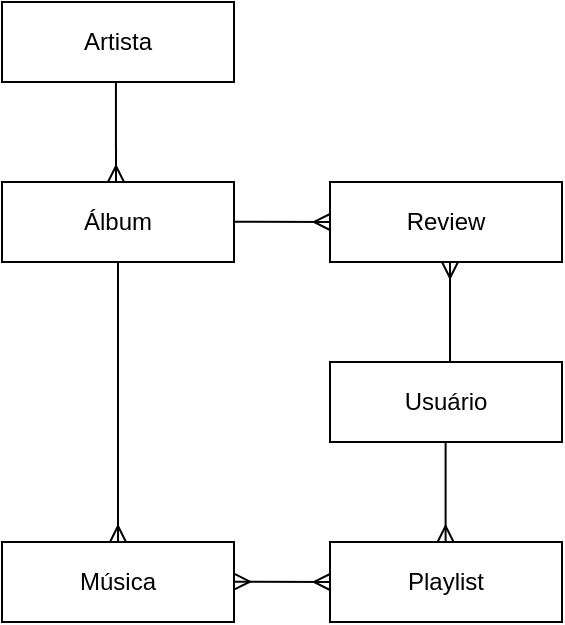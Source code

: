 <mxfile version="28.2.5">
  <diagram name="Página-1" id="g66wc-3yDGLsgSv-LL70">
    <mxGraphModel dx="815" dy="445" grid="1" gridSize="10" guides="1" tooltips="1" connect="1" arrows="1" fold="1" page="1" pageScale="1" pageWidth="827" pageHeight="1169" math="0" shadow="0">
      <root>
        <mxCell id="0" />
        <mxCell id="1" parent="0" />
        <mxCell id="9iA9CJVX4aUKCYg15hFe-1" value="Música" style="whiteSpace=wrap;html=1;align=center;" vertex="1" parent="1">
          <mxGeometry x="356" y="400" width="116" height="40" as="geometry" />
        </mxCell>
        <mxCell id="9iA9CJVX4aUKCYg15hFe-2" value="Álbum" style="whiteSpace=wrap;html=1;align=center;" vertex="1" parent="1">
          <mxGeometry x="356" y="220" width="116" height="40" as="geometry" />
        </mxCell>
        <mxCell id="9iA9CJVX4aUKCYg15hFe-3" value="Artista" style="whiteSpace=wrap;html=1;align=center;" vertex="1" parent="1">
          <mxGeometry x="356" y="130" width="116" height="40" as="geometry" />
        </mxCell>
        <mxCell id="9iA9CJVX4aUKCYg15hFe-4" value="Review" style="whiteSpace=wrap;html=1;align=center;" vertex="1" parent="1">
          <mxGeometry x="520" y="220" width="116" height="40" as="geometry" />
        </mxCell>
        <mxCell id="9iA9CJVX4aUKCYg15hFe-7" value="Playlist" style="whiteSpace=wrap;html=1;align=center;" vertex="1" parent="1">
          <mxGeometry x="520" y="400" width="116" height="40" as="geometry" />
        </mxCell>
        <mxCell id="9iA9CJVX4aUKCYg15hFe-8" value="Usuário" style="whiteSpace=wrap;html=1;align=center;" vertex="1" parent="1">
          <mxGeometry x="520" y="310" width="116" height="40" as="geometry" />
        </mxCell>
        <mxCell id="9iA9CJVX4aUKCYg15hFe-21" value="" style="fontSize=12;html=1;endArrow=ERmany;rounded=0;" edge="1" parent="1">
          <mxGeometry width="100" height="100" relative="1" as="geometry">
            <mxPoint x="580" y="310" as="sourcePoint" />
            <mxPoint x="580" y="260" as="targetPoint" />
          </mxGeometry>
        </mxCell>
        <mxCell id="9iA9CJVX4aUKCYg15hFe-22" value="" style="fontSize=12;html=1;endArrow=none;rounded=0;startArrow=ERmany;startFill=0;endFill=0;" edge="1" parent="1">
          <mxGeometry width="100" height="100" relative="1" as="geometry">
            <mxPoint x="577.8" y="400" as="sourcePoint" />
            <mxPoint x="577.8" y="350" as="targetPoint" />
          </mxGeometry>
        </mxCell>
        <mxCell id="9iA9CJVX4aUKCYg15hFe-23" value="" style="fontSize=12;html=1;endArrow=none;rounded=0;startArrow=ERmany;startFill=0;endFill=0;exitX=0.5;exitY=0;exitDx=0;exitDy=0;" edge="1" parent="1" source="9iA9CJVX4aUKCYg15hFe-1">
          <mxGeometry width="100" height="100" relative="1" as="geometry">
            <mxPoint x="414" y="310" as="sourcePoint" />
            <mxPoint x="414" y="260" as="targetPoint" />
          </mxGeometry>
        </mxCell>
        <mxCell id="9iA9CJVX4aUKCYg15hFe-24" value="" style="fontSize=12;html=1;endArrow=none;rounded=0;startArrow=ERmany;startFill=0;endFill=0;exitX=0.5;exitY=0;exitDx=0;exitDy=0;entryX=0.491;entryY=1.004;entryDx=0;entryDy=0;entryPerimeter=0;" edge="1" parent="1" target="9iA9CJVX4aUKCYg15hFe-3">
          <mxGeometry width="100" height="100" relative="1" as="geometry">
            <mxPoint x="413" y="220" as="sourcePoint" />
            <mxPoint x="413" y="80" as="targetPoint" />
          </mxGeometry>
        </mxCell>
        <mxCell id="9iA9CJVX4aUKCYg15hFe-25" value="" style="fontSize=12;html=1;endArrow=none;rounded=0;startArrow=ERmany;startFill=0;endFill=0;exitX=0;exitY=0.5;exitDx=0;exitDy=0;" edge="1" parent="1" source="9iA9CJVX4aUKCYg15hFe-4">
          <mxGeometry width="100" height="100" relative="1" as="geometry">
            <mxPoint x="510" y="239.83" as="sourcePoint" />
            <mxPoint x="472" y="239.83" as="targetPoint" />
          </mxGeometry>
        </mxCell>
        <mxCell id="9iA9CJVX4aUKCYg15hFe-26" value="" style="fontSize=12;html=1;endArrow=ERmany;rounded=0;startArrow=ERmany;startFill=0;endFill=0;exitX=0;exitY=0.5;exitDx=0;exitDy=0;" edge="1" parent="1">
          <mxGeometry width="100" height="100" relative="1" as="geometry">
            <mxPoint x="520" y="420" as="sourcePoint" />
            <mxPoint x="472" y="419.83" as="targetPoint" />
          </mxGeometry>
        </mxCell>
      </root>
    </mxGraphModel>
  </diagram>
</mxfile>
